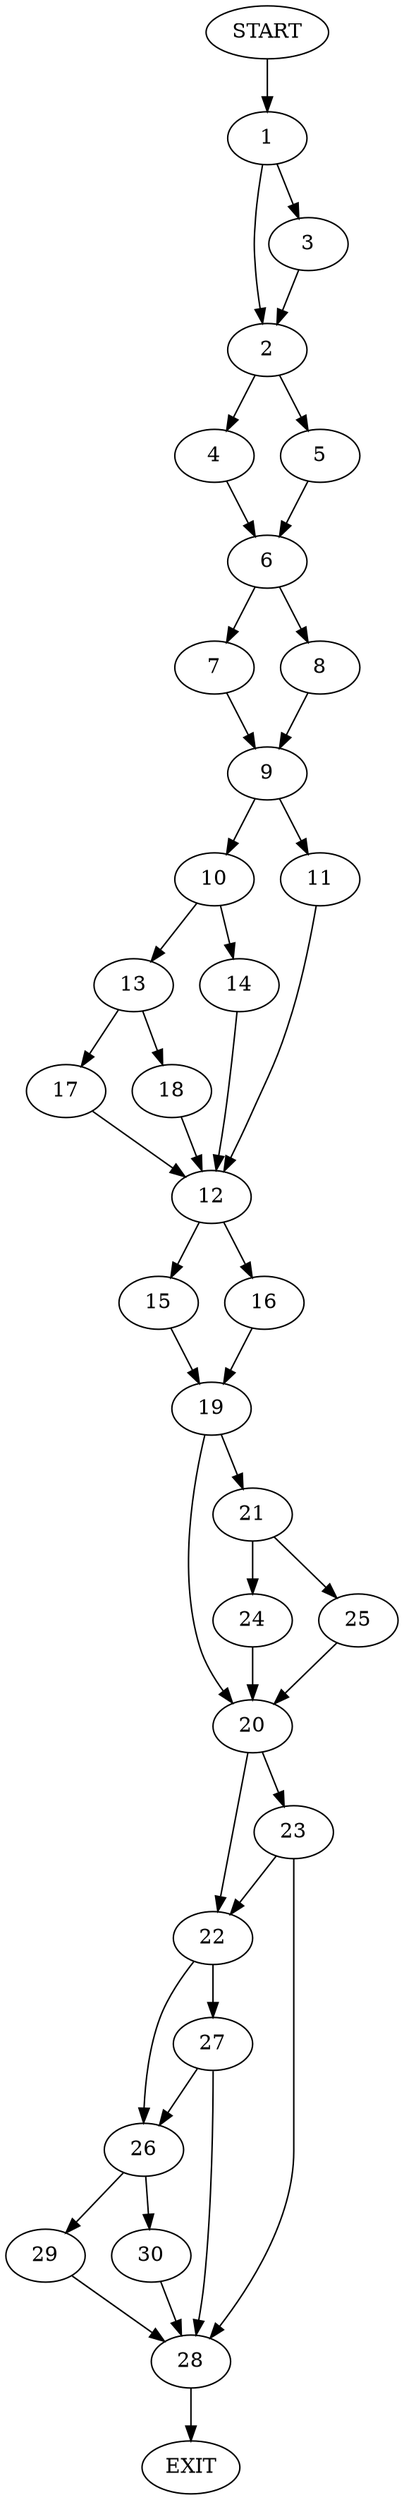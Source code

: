 digraph {
0 [label="START"]
31 [label="EXIT"]
0 -> 1
1 -> 2
1 -> 3
3 -> 2
2 -> 4
2 -> 5
5 -> 6
4 -> 6
6 -> 7
6 -> 8
7 -> 9
8 -> 9
9 -> 10
9 -> 11
11 -> 12
10 -> 13
10 -> 14
12 -> 15
12 -> 16
13 -> 17
13 -> 18
14 -> 12
18 -> 12
17 -> 12
16 -> 19
15 -> 19
19 -> 20
19 -> 21
20 -> 22
20 -> 23
21 -> 24
21 -> 25
25 -> 20
24 -> 20
22 -> 26
22 -> 27
23 -> 28
23 -> 22
28 -> 31
26 -> 29
26 -> 30
27 -> 28
27 -> 26
30 -> 28
29 -> 28
}
